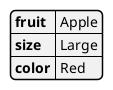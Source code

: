 {
  "sha1": "7qv89x98a87u8u8qnyu0k42nruebttn",
  "insertion": {
    "when": "2024-05-30T20:48:21.262Z",
    "url": "https://support.oneskyapp.com/hc/en-us/articles/208047697-JSON-sample-files",
    "user": "plantuml@gmail.com"
  }
}
@startjson
!theme aws-orange
{
    "fruit": "Apple",
    "size": "Large",
    "color": "Red"
}
@endjson
